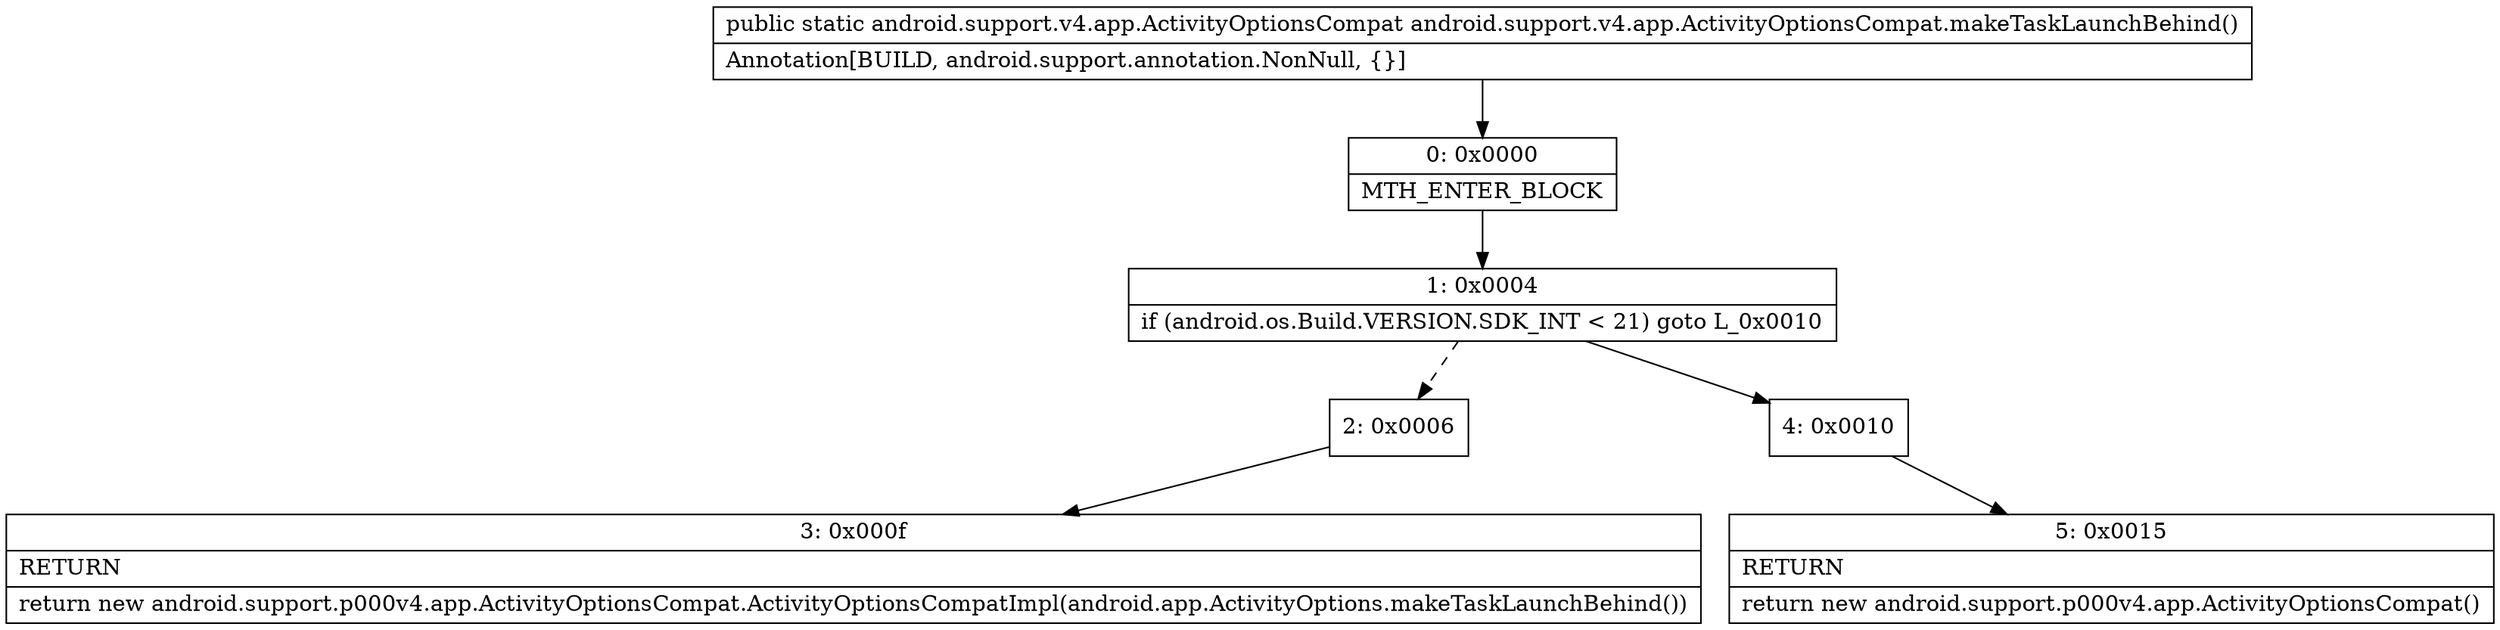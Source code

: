 digraph "CFG forandroid.support.v4.app.ActivityOptionsCompat.makeTaskLaunchBehind()Landroid\/support\/v4\/app\/ActivityOptionsCompat;" {
Node_0 [shape=record,label="{0\:\ 0x0000|MTH_ENTER_BLOCK\l}"];
Node_1 [shape=record,label="{1\:\ 0x0004|if (android.os.Build.VERSION.SDK_INT \< 21) goto L_0x0010\l}"];
Node_2 [shape=record,label="{2\:\ 0x0006}"];
Node_3 [shape=record,label="{3\:\ 0x000f|RETURN\l|return new android.support.p000v4.app.ActivityOptionsCompat.ActivityOptionsCompatImpl(android.app.ActivityOptions.makeTaskLaunchBehind())\l}"];
Node_4 [shape=record,label="{4\:\ 0x0010}"];
Node_5 [shape=record,label="{5\:\ 0x0015|RETURN\l|return new android.support.p000v4.app.ActivityOptionsCompat()\l}"];
MethodNode[shape=record,label="{public static android.support.v4.app.ActivityOptionsCompat android.support.v4.app.ActivityOptionsCompat.makeTaskLaunchBehind()  | Annotation[BUILD, android.support.annotation.NonNull, \{\}]\l}"];
MethodNode -> Node_0;
Node_0 -> Node_1;
Node_1 -> Node_2[style=dashed];
Node_1 -> Node_4;
Node_2 -> Node_3;
Node_4 -> Node_5;
}

